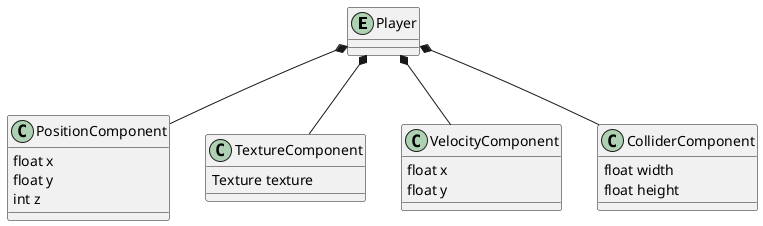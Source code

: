@startuml
'https://plantuml.com/class-diagram

entity Player

Player *-- PositionComponent
Player *-- TextureComponent
Player *-- VelocityComponent
Player *-- ColliderComponent

class TextureComponent {
Texture texture
}

class VelocityComponent {
float x
float y
}

class PositionComponent {
float x
float y
int z
}

class ColliderComponent {
float width
float height
}


@enduml